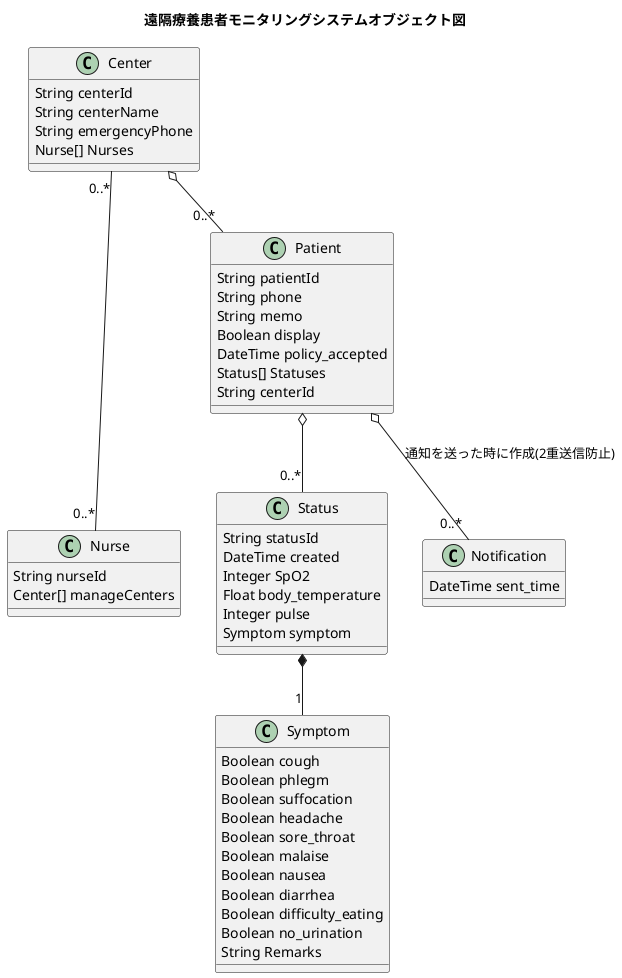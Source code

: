 @startuml RemotePatientMonitoring
title 遠隔療養患者モニタリングシステムオブジェクト図
skinparam backgroundColor white

Center "0..*" --- "0..*" Nurse
Center o-- "0..*" Patient
Patient o-- "0..*" Status
Status *-- "1" Symptom
Patient o-- "0..*" Notification :通知を送った時に作成(2重送信防止)

class Center {
    String centerId
    String centerName
    String emergencyPhone
    Nurse[] Nurses
}

class Nurse {
    String nurseId
    Center[] manageCenters
}

class Patient {
    String patientId
    String phone
    String memo
    Boolean display
    DateTime policy_accepted
    Status[] Statuses
    String centerId
}

class Status {
    String statusId
    DateTime created
    Integer SpO2
    Float body_temperature
    Integer pulse
    Symptom symptom
}

class Symptom {
    Boolean cough
    Boolean phlegm
    Boolean suffocation
    Boolean headache
    Boolean sore_throat
    Boolean malaise
    Boolean nausea
    Boolean diarrhea
    Boolean difficulty_eating
    Boolean no_urination
    String Remarks
}

class Notification {
    DateTime sent_time
}
@enduml
